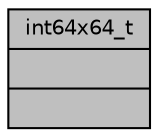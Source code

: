 digraph "int64x64_t"
{
  edge [fontname="Helvetica",fontsize="10",labelfontname="Helvetica",labelfontsize="10"];
  node [fontname="Helvetica",fontsize="10",shape=record];
  Node1 [label="{int64x64_t\n||}",height=0.2,width=0.4,color="black", fillcolor="grey75", style="filled", fontcolor="black"];
}
